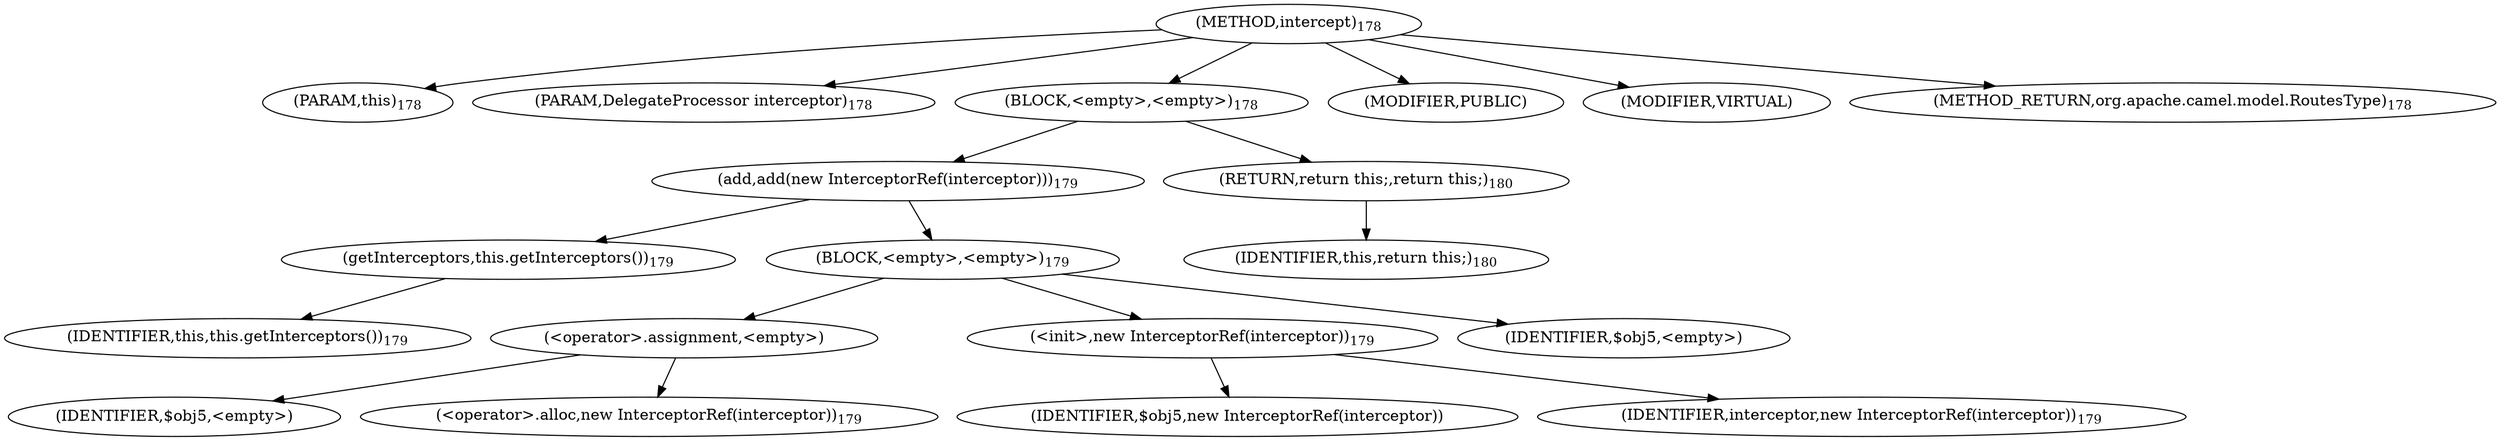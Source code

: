digraph "intercept" {  
"383" [label = <(METHOD,intercept)<SUB>178</SUB>> ]
"36" [label = <(PARAM,this)<SUB>178</SUB>> ]
"384" [label = <(PARAM,DelegateProcessor interceptor)<SUB>178</SUB>> ]
"385" [label = <(BLOCK,&lt;empty&gt;,&lt;empty&gt;)<SUB>178</SUB>> ]
"386" [label = <(add,add(new InterceptorRef(interceptor)))<SUB>179</SUB>> ]
"387" [label = <(getInterceptors,this.getInterceptors())<SUB>179</SUB>> ]
"35" [label = <(IDENTIFIER,this,this.getInterceptors())<SUB>179</SUB>> ]
"388" [label = <(BLOCK,&lt;empty&gt;,&lt;empty&gt;)<SUB>179</SUB>> ]
"389" [label = <(&lt;operator&gt;.assignment,&lt;empty&gt;)> ]
"390" [label = <(IDENTIFIER,$obj5,&lt;empty&gt;)> ]
"391" [label = <(&lt;operator&gt;.alloc,new InterceptorRef(interceptor))<SUB>179</SUB>> ]
"392" [label = <(&lt;init&gt;,new InterceptorRef(interceptor))<SUB>179</SUB>> ]
"393" [label = <(IDENTIFIER,$obj5,new InterceptorRef(interceptor))> ]
"394" [label = <(IDENTIFIER,interceptor,new InterceptorRef(interceptor))<SUB>179</SUB>> ]
"395" [label = <(IDENTIFIER,$obj5,&lt;empty&gt;)> ]
"396" [label = <(RETURN,return this;,return this;)<SUB>180</SUB>> ]
"37" [label = <(IDENTIFIER,this,return this;)<SUB>180</SUB>> ]
"397" [label = <(MODIFIER,PUBLIC)> ]
"398" [label = <(MODIFIER,VIRTUAL)> ]
"399" [label = <(METHOD_RETURN,org.apache.camel.model.RoutesType)<SUB>178</SUB>> ]
  "383" -> "36" 
  "383" -> "384" 
  "383" -> "385" 
  "383" -> "397" 
  "383" -> "398" 
  "383" -> "399" 
  "385" -> "386" 
  "385" -> "396" 
  "386" -> "387" 
  "386" -> "388" 
  "387" -> "35" 
  "388" -> "389" 
  "388" -> "392" 
  "388" -> "395" 
  "389" -> "390" 
  "389" -> "391" 
  "392" -> "393" 
  "392" -> "394" 
  "396" -> "37" 
}
